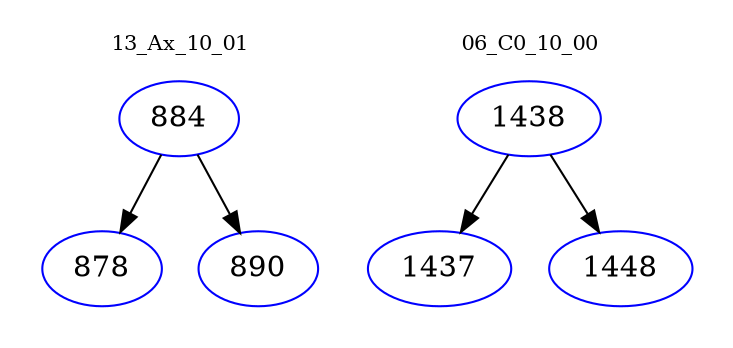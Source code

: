 digraph{
subgraph cluster_0 {
color = white
label = "13_Ax_10_01";
fontsize=10;
T0_884 [label="884", color="blue"]
T0_884 -> T0_878 [color="black"]
T0_878 [label="878", color="blue"]
T0_884 -> T0_890 [color="black"]
T0_890 [label="890", color="blue"]
}
subgraph cluster_1 {
color = white
label = "06_C0_10_00";
fontsize=10;
T1_1438 [label="1438", color="blue"]
T1_1438 -> T1_1437 [color="black"]
T1_1437 [label="1437", color="blue"]
T1_1438 -> T1_1448 [color="black"]
T1_1448 [label="1448", color="blue"]
}
}
